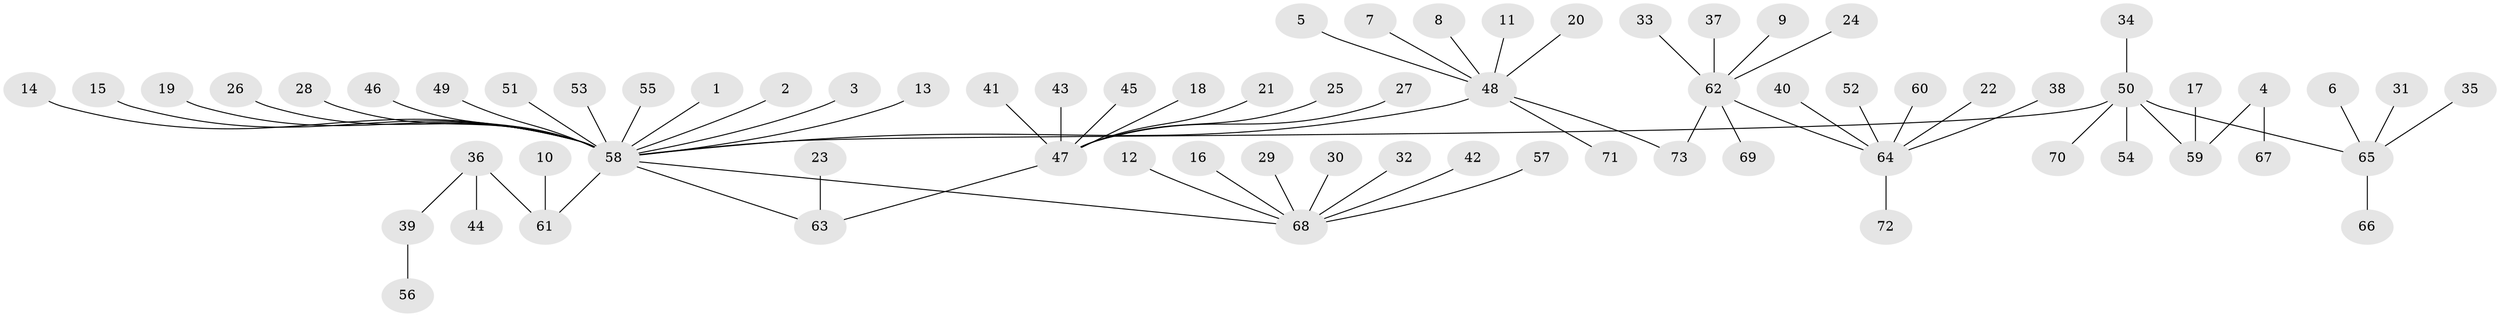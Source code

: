 // original degree distribution, {9: 0.02054794520547945, 22: 0.00684931506849315, 1: 0.6438356164383562, 10: 0.0136986301369863, 5: 0.02054794520547945, 11: 0.00684931506849315, 7: 0.00684931506849315, 3: 0.0547945205479452, 2: 0.21232876712328766, 4: 0.0136986301369863}
// Generated by graph-tools (version 1.1) at 2025/01/03/09/25 03:01:41]
// undirected, 73 vertices, 72 edges
graph export_dot {
graph [start="1"]
  node [color=gray90,style=filled];
  1;
  2;
  3;
  4;
  5;
  6;
  7;
  8;
  9;
  10;
  11;
  12;
  13;
  14;
  15;
  16;
  17;
  18;
  19;
  20;
  21;
  22;
  23;
  24;
  25;
  26;
  27;
  28;
  29;
  30;
  31;
  32;
  33;
  34;
  35;
  36;
  37;
  38;
  39;
  40;
  41;
  42;
  43;
  44;
  45;
  46;
  47;
  48;
  49;
  50;
  51;
  52;
  53;
  54;
  55;
  56;
  57;
  58;
  59;
  60;
  61;
  62;
  63;
  64;
  65;
  66;
  67;
  68;
  69;
  70;
  71;
  72;
  73;
  1 -- 58 [weight=1.0];
  2 -- 58 [weight=1.0];
  3 -- 58 [weight=1.0];
  4 -- 59 [weight=1.0];
  4 -- 67 [weight=1.0];
  5 -- 48 [weight=1.0];
  6 -- 65 [weight=1.0];
  7 -- 48 [weight=1.0];
  8 -- 48 [weight=1.0];
  9 -- 62 [weight=1.0];
  10 -- 61 [weight=1.0];
  11 -- 48 [weight=1.0];
  12 -- 68 [weight=1.0];
  13 -- 58 [weight=1.0];
  14 -- 58 [weight=1.0];
  15 -- 58 [weight=1.0];
  16 -- 68 [weight=1.0];
  17 -- 59 [weight=1.0];
  18 -- 47 [weight=1.0];
  19 -- 58 [weight=1.0];
  20 -- 48 [weight=1.0];
  21 -- 47 [weight=1.0];
  22 -- 64 [weight=1.0];
  23 -- 63 [weight=1.0];
  24 -- 62 [weight=1.0];
  25 -- 47 [weight=1.0];
  26 -- 58 [weight=1.0];
  27 -- 47 [weight=1.0];
  28 -- 58 [weight=1.0];
  29 -- 68 [weight=1.0];
  30 -- 68 [weight=1.0];
  31 -- 65 [weight=1.0];
  32 -- 68 [weight=1.0];
  33 -- 62 [weight=1.0];
  34 -- 50 [weight=1.0];
  35 -- 65 [weight=1.0];
  36 -- 39 [weight=1.0];
  36 -- 44 [weight=1.0];
  36 -- 61 [weight=1.0];
  37 -- 62 [weight=1.0];
  38 -- 64 [weight=1.0];
  39 -- 56 [weight=1.0];
  40 -- 64 [weight=1.0];
  41 -- 47 [weight=1.0];
  42 -- 68 [weight=1.0];
  43 -- 47 [weight=1.0];
  45 -- 47 [weight=1.0];
  46 -- 58 [weight=1.0];
  47 -- 63 [weight=1.0];
  48 -- 58 [weight=1.0];
  48 -- 71 [weight=1.0];
  48 -- 73 [weight=1.0];
  49 -- 58 [weight=1.0];
  50 -- 54 [weight=1.0];
  50 -- 58 [weight=1.0];
  50 -- 59 [weight=1.0];
  50 -- 65 [weight=1.0];
  50 -- 70 [weight=1.0];
  51 -- 58 [weight=1.0];
  52 -- 64 [weight=1.0];
  53 -- 58 [weight=1.0];
  55 -- 58 [weight=1.0];
  57 -- 68 [weight=1.0];
  58 -- 61 [weight=1.0];
  58 -- 63 [weight=1.0];
  58 -- 68 [weight=1.0];
  60 -- 64 [weight=1.0];
  62 -- 64 [weight=1.0];
  62 -- 69 [weight=1.0];
  62 -- 73 [weight=1.0];
  64 -- 72 [weight=1.0];
  65 -- 66 [weight=1.0];
}
